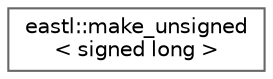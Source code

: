 digraph "类继承关系图"
{
 // LATEX_PDF_SIZE
  bgcolor="transparent";
  edge [fontname=Helvetica,fontsize=10,labelfontname=Helvetica,labelfontsize=10];
  node [fontname=Helvetica,fontsize=10,shape=box,height=0.2,width=0.4];
  rankdir="LR";
  Node0 [id="Node000000",label="eastl::make_unsigned\l\< signed long \>",height=0.2,width=0.4,color="grey40", fillcolor="white", style="filled",URL="$structeastl_1_1make__unsigned_3_01signed_01long_01_4.html",tooltip=" "];
}

